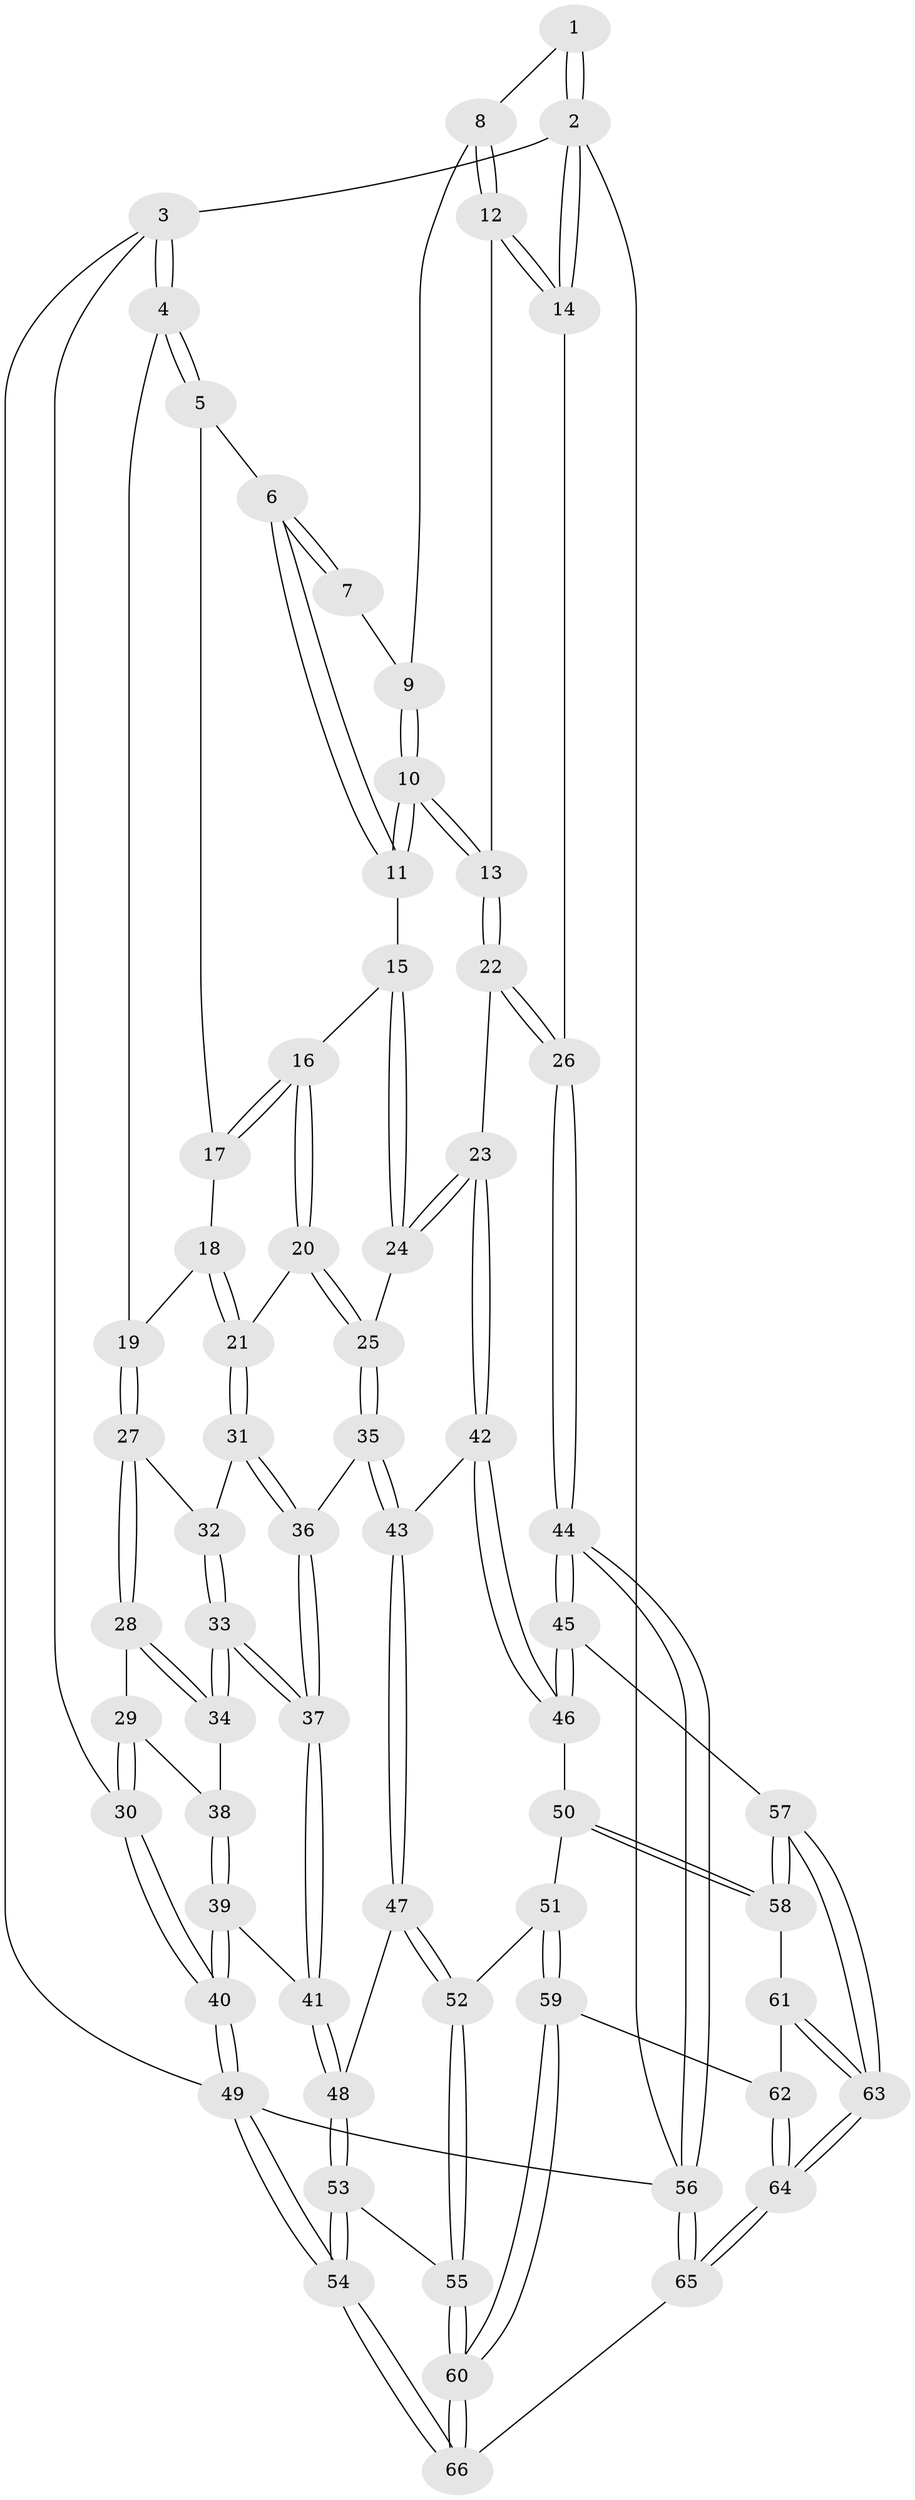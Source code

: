 // coarse degree distribution, {4: 0.6052631578947368, 5: 0.34210526315789475, 6: 0.02631578947368421, 7: 0.02631578947368421}
// Generated by graph-tools (version 1.1) at 2025/52/02/27/25 19:52:37]
// undirected, 66 vertices, 162 edges
graph export_dot {
graph [start="1"]
  node [color=gray90,style=filled];
  1 [pos="+0.9197187813925002+0"];
  2 [pos="+1+0"];
  3 [pos="+0+0"];
  4 [pos="+0+0"];
  5 [pos="+0.2843948542422773+0"];
  6 [pos="+0.5825302877039749+0"];
  7 [pos="+0.7211535253588567+0"];
  8 [pos="+0.9398991833447735+0.06567276196523066"];
  9 [pos="+0.8740104190352549+0.06039812456339071"];
  10 [pos="+0.7878558591247197+0.20020900471371111"];
  11 [pos="+0.6596807507456521+0.14358007400629966"];
  12 [pos="+1+0.13609455038091145"];
  13 [pos="+0.8302783764011051+0.24408838827813265"];
  14 [pos="+1+0.1253820384398422"];
  15 [pos="+0.6312057679516339+0.17955674075346142"];
  16 [pos="+0.49841806179961207+0.25116436029630507"];
  17 [pos="+0.3223682331852988+0.04842091425978818"];
  18 [pos="+0.29277071010462663+0.22852623524257068"];
  19 [pos="+0.13463904647247224+0.2962967963133847"];
  20 [pos="+0.44906161786516263+0.34862761886936494"];
  21 [pos="+0.3870116522327417+0.3635507193006327"];
  22 [pos="+0.8523526988071098+0.39660132170649304"];
  23 [pos="+0.6561178704345517+0.4752953936726693"];
  24 [pos="+0.6530061821347024+0.4718069113608492"];
  25 [pos="+0.515452868175917+0.39999009522038115"];
  26 [pos="+1+0.5619437119757816"];
  27 [pos="+0.12954404520607324+0.3103804668898205"];
  28 [pos="+0.02232686310099425+0.36484856898960155"];
  29 [pos="+0+0.37923308523068494"];
  30 [pos="+0+0.3910768041323275"];
  31 [pos="+0.37441928829953336+0.3789814594893936"];
  32 [pos="+0.17621917222873004+0.36221761724018303"];
  33 [pos="+0.19784378985002218+0.4940695925347327"];
  34 [pos="+0.17601201532002406+0.49110475470739773"];
  35 [pos="+0.43624004209968714+0.5689726938031319"];
  36 [pos="+0.3379834354378139+0.48960690928752104"];
  37 [pos="+0.24288370066558224+0.5457457221038573"];
  38 [pos="+0.08694209871502273+0.4932340683074858"];
  39 [pos="+0.051013136867120334+0.6310439342543349"];
  40 [pos="+0+0.6520456599890775"];
  41 [pos="+0.20631886820372647+0.666550958933436"];
  42 [pos="+0.6351831394898196+0.5798088783452644"];
  43 [pos="+0.47479145795400857+0.6169493288391679"];
  44 [pos="+1+0.6724632477438798"];
  45 [pos="+0.976455240255472+0.7326762440139143"];
  46 [pos="+0.6788717206737521+0.6550870105482955"];
  47 [pos="+0.4289772385845478+0.6919594420024524"];
  48 [pos="+0.22991412313488946+0.7151032011581386"];
  49 [pos="+0+1"];
  50 [pos="+0.629711669695982+0.7800170277035733"];
  51 [pos="+0.5912971849847927+0.8098368733565843"];
  52 [pos="+0.48602094688385516+0.8093672485758338"];
  53 [pos="+0.20734405671303305+0.8753271991100458"];
  54 [pos="+0+1"];
  55 [pos="+0.42680907932637696+0.8933319997675438"];
  56 [pos="+1+1"];
  57 [pos="+0.9634253809760027+0.748042708411201"];
  58 [pos="+0.7276541154588151+0.8576787648169557"];
  59 [pos="+0.6033504105984021+0.8926313021313314"];
  60 [pos="+0.47954202372201765+1"];
  61 [pos="+0.7266192841980297+0.8894883797286983"];
  62 [pos="+0.6181697868250922+0.9096071914913556"];
  63 [pos="+0.7791351916002948+1"];
  64 [pos="+0.7580939111489622+1"];
  65 [pos="+0.7555215545507362+1"];
  66 [pos="+0.5060019640783829+1"];
  1 -- 2;
  1 -- 2;
  1 -- 8;
  2 -- 3;
  2 -- 14;
  2 -- 14;
  2 -- 56;
  3 -- 4;
  3 -- 4;
  3 -- 30;
  3 -- 49;
  4 -- 5;
  4 -- 5;
  4 -- 19;
  5 -- 6;
  5 -- 17;
  6 -- 7;
  6 -- 7;
  6 -- 11;
  6 -- 11;
  7 -- 9;
  8 -- 9;
  8 -- 12;
  8 -- 12;
  9 -- 10;
  9 -- 10;
  10 -- 11;
  10 -- 11;
  10 -- 13;
  10 -- 13;
  11 -- 15;
  12 -- 13;
  12 -- 14;
  12 -- 14;
  13 -- 22;
  13 -- 22;
  14 -- 26;
  15 -- 16;
  15 -- 24;
  15 -- 24;
  16 -- 17;
  16 -- 17;
  16 -- 20;
  16 -- 20;
  17 -- 18;
  18 -- 19;
  18 -- 21;
  18 -- 21;
  19 -- 27;
  19 -- 27;
  20 -- 21;
  20 -- 25;
  20 -- 25;
  21 -- 31;
  21 -- 31;
  22 -- 23;
  22 -- 26;
  22 -- 26;
  23 -- 24;
  23 -- 24;
  23 -- 42;
  23 -- 42;
  24 -- 25;
  25 -- 35;
  25 -- 35;
  26 -- 44;
  26 -- 44;
  27 -- 28;
  27 -- 28;
  27 -- 32;
  28 -- 29;
  28 -- 34;
  28 -- 34;
  29 -- 30;
  29 -- 30;
  29 -- 38;
  30 -- 40;
  30 -- 40;
  31 -- 32;
  31 -- 36;
  31 -- 36;
  32 -- 33;
  32 -- 33;
  33 -- 34;
  33 -- 34;
  33 -- 37;
  33 -- 37;
  34 -- 38;
  35 -- 36;
  35 -- 43;
  35 -- 43;
  36 -- 37;
  36 -- 37;
  37 -- 41;
  37 -- 41;
  38 -- 39;
  38 -- 39;
  39 -- 40;
  39 -- 40;
  39 -- 41;
  40 -- 49;
  40 -- 49;
  41 -- 48;
  41 -- 48;
  42 -- 43;
  42 -- 46;
  42 -- 46;
  43 -- 47;
  43 -- 47;
  44 -- 45;
  44 -- 45;
  44 -- 56;
  44 -- 56;
  45 -- 46;
  45 -- 46;
  45 -- 57;
  46 -- 50;
  47 -- 48;
  47 -- 52;
  47 -- 52;
  48 -- 53;
  48 -- 53;
  49 -- 54;
  49 -- 54;
  49 -- 56;
  50 -- 51;
  50 -- 58;
  50 -- 58;
  51 -- 52;
  51 -- 59;
  51 -- 59;
  52 -- 55;
  52 -- 55;
  53 -- 54;
  53 -- 54;
  53 -- 55;
  54 -- 66;
  54 -- 66;
  55 -- 60;
  55 -- 60;
  56 -- 65;
  56 -- 65;
  57 -- 58;
  57 -- 58;
  57 -- 63;
  57 -- 63;
  58 -- 61;
  59 -- 60;
  59 -- 60;
  59 -- 62;
  60 -- 66;
  60 -- 66;
  61 -- 62;
  61 -- 63;
  61 -- 63;
  62 -- 64;
  62 -- 64;
  63 -- 64;
  63 -- 64;
  64 -- 65;
  64 -- 65;
  65 -- 66;
}
